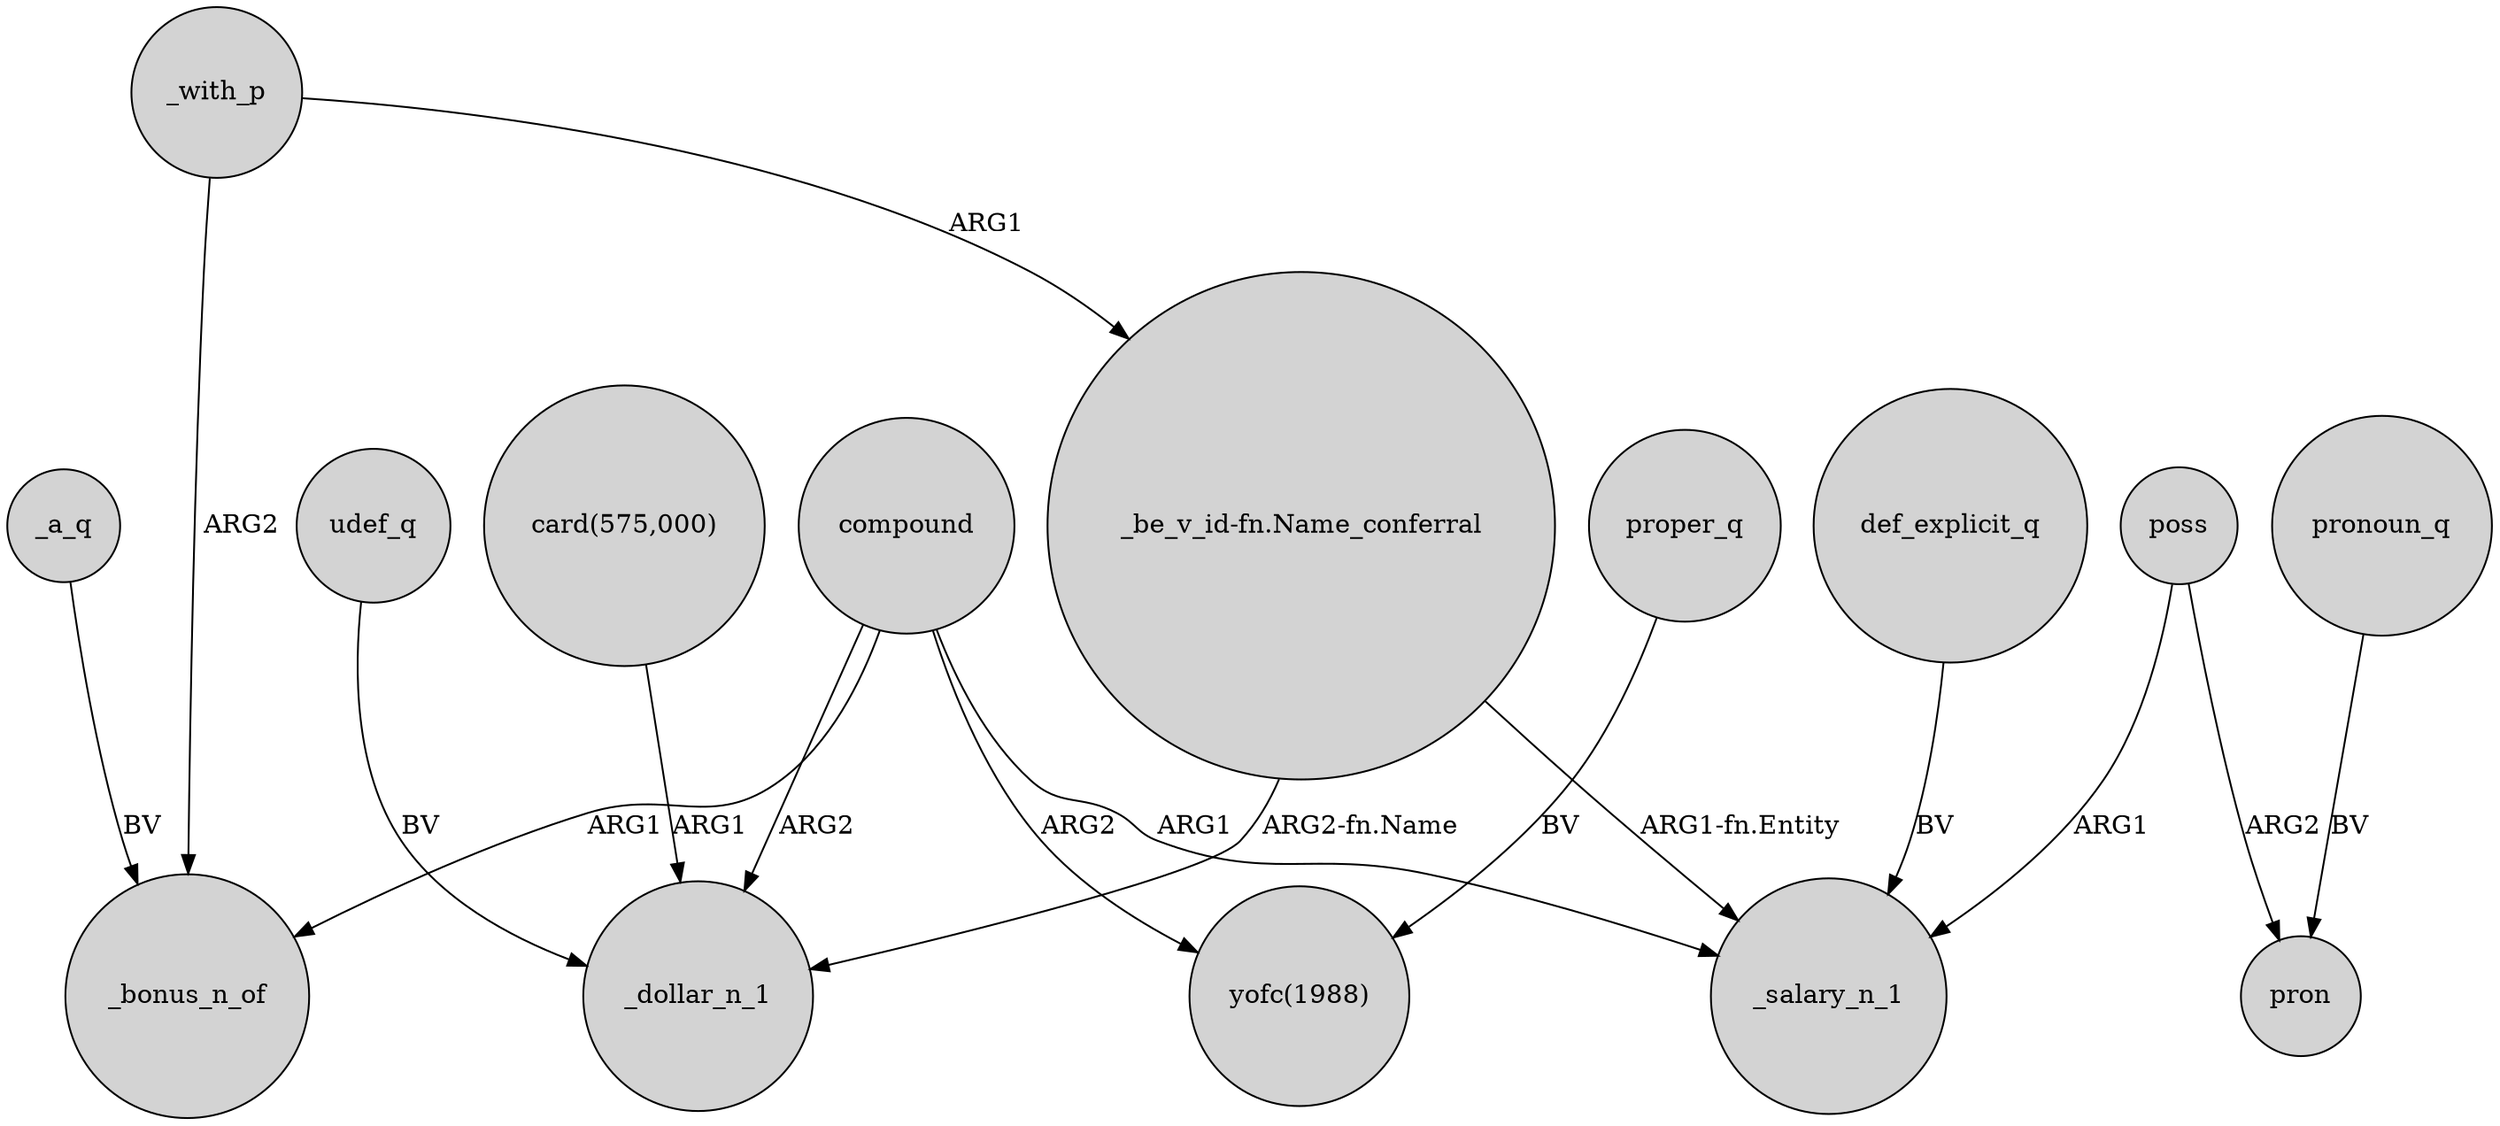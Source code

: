digraph {
	node [shape=circle style=filled]
	_with_p -> "_be_v_id-fn.Name_conferral" [label=ARG1]
	compound -> _bonus_n_of [label=ARG1]
	poss -> _salary_n_1 [label=ARG1]
	"_be_v_id-fn.Name_conferral" -> _salary_n_1 [label="ARG1-fn.Entity"]
	compound -> _dollar_n_1 [label=ARG2]
	"card(575,000)" -> _dollar_n_1 [label=ARG1]
	udef_q -> _dollar_n_1 [label=BV]
	_with_p -> _bonus_n_of [label=ARG2]
	_a_q -> _bonus_n_of [label=BV]
	"_be_v_id-fn.Name_conferral" -> _dollar_n_1 [label="ARG2-fn.Name"]
	compound -> _salary_n_1 [label=ARG1]
	pronoun_q -> pron [label=BV]
	proper_q -> "yofc(1988)" [label=BV]
	compound -> "yofc(1988)" [label=ARG2]
	poss -> pron [label=ARG2]
	def_explicit_q -> _salary_n_1 [label=BV]
}
